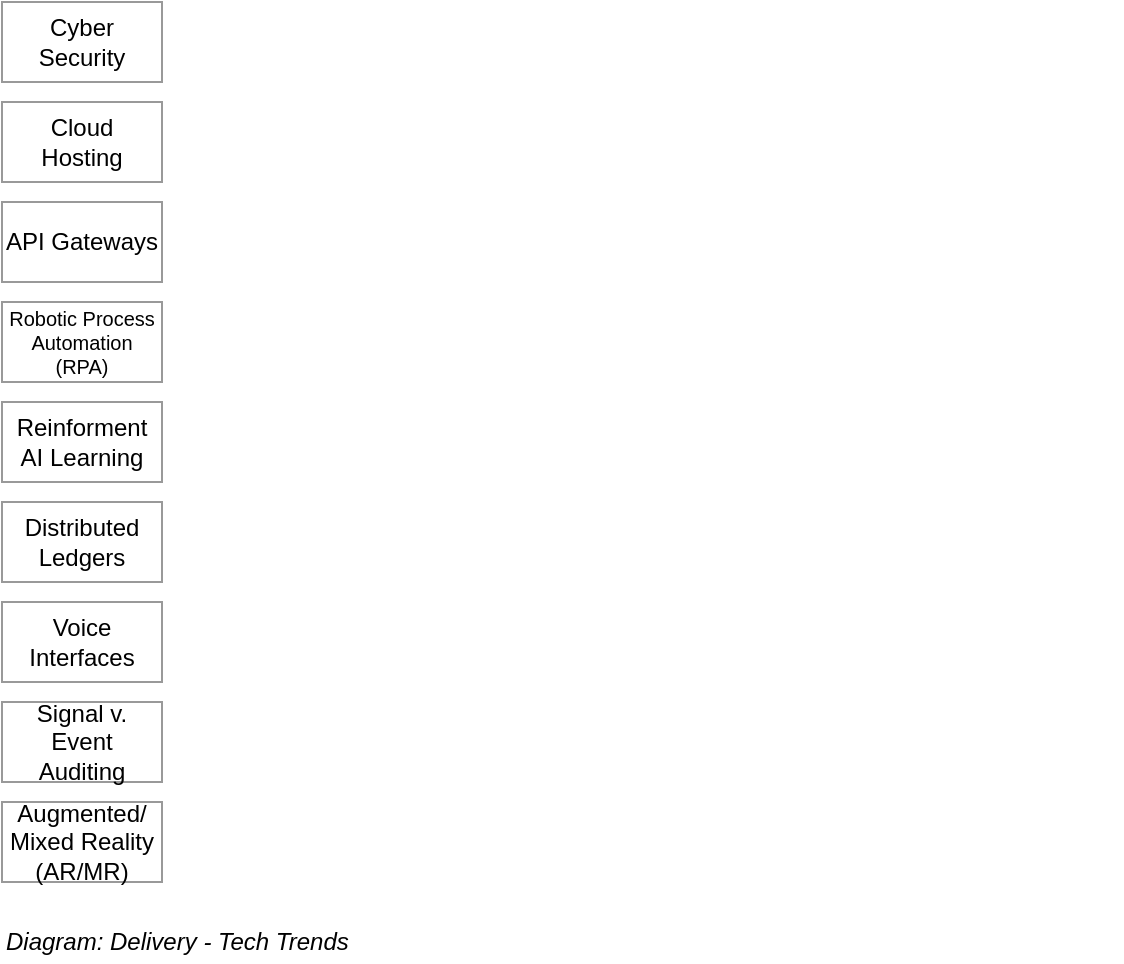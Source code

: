 <mxfile version="17.5.0" type="google"><diagram id="MPJnIB8TL2AudDRNHYLG" name="Page-2"><mxGraphModel grid="1" page="1" gridSize="10" guides="1" tooltips="1" connect="1" arrows="1" fold="1" pageScale="1" pageWidth="827" pageHeight="1169" math="0" shadow="0"><root><mxCell id="oHXLZ_gUBbtefZ3BXZ_Q-0"/><mxCell id="oHXLZ_gUBbtefZ3BXZ_Q-1" parent="oHXLZ_gUBbtefZ3BXZ_Q-0"/><UserObject label="&lt;font style=&quot;font-size: 12px;&quot;&gt;Cloud &lt;br style=&quot;font-size: 12px;&quot;&gt;Hosting&lt;br style=&quot;font-size: 12px;&quot;&gt;&lt;/font&gt;" id="oHXLZ_gUBbtefZ3BXZ_Q-2"><mxCell style="rounded=0;whiteSpace=wrap;html=1;fillColor=none;fontSize=12;align=center;horizontal=1;verticalAlign=middle;container=0;absoluteArcSize=1;recursiveResize=0;shadow=0;strokeColor=#999999;glass=0;" vertex="1" parent="oHXLZ_gUBbtefZ3BXZ_Q-1"><mxGeometry x="120" y="250" width="80" height="40" as="geometry"/></mxCell></UserObject><UserObject label="&lt;font style=&quot;font-size: 12px;&quot;&gt;Voice Interfaces&lt;br style=&quot;font-size: 12px;&quot;&gt;&lt;/font&gt;" id="oHXLZ_gUBbtefZ3BXZ_Q-3"><mxCell style="rounded=0;whiteSpace=wrap;html=1;fillColor=none;fontSize=12;align=center;horizontal=1;verticalAlign=middle;container=0;absoluteArcSize=1;recursiveResize=0;shadow=0;strokeColor=#999999;glass=0;" vertex="1" parent="oHXLZ_gUBbtefZ3BXZ_Q-1"><mxGeometry x="120" y="500" width="80" height="40" as="geometry"/></mxCell></UserObject><UserObject label="&lt;font style=&quot;font-size: 10px;&quot;&gt;Robotic Process &lt;/font&gt;&lt;font style=&quot;font-size: 10px;&quot;&gt;&lt;font style=&quot;font-size: 10px;&quot;&gt;Automation (RPA)&lt;/font&gt;&lt;br style=&quot;font-size: 10px;&quot;&gt;&lt;/font&gt;" id="oHXLZ_gUBbtefZ3BXZ_Q-4"><mxCell style="rounded=0;whiteSpace=wrap;html=1;fillColor=none;fontSize=10;align=center;horizontal=1;verticalAlign=middle;container=0;absoluteArcSize=1;recursiveResize=0;shadow=0;strokeColor=#999999;glass=0;" vertex="1" parent="oHXLZ_gUBbtefZ3BXZ_Q-1"><mxGeometry x="120" y="350" width="80" height="40" as="geometry"/></mxCell></UserObject><UserObject label="&lt;font style=&quot;font-size: 12px;&quot;&gt;Cyber Security&lt;br style=&quot;font-size: 12px;&quot;&gt;&lt;/font&gt;" id="oHXLZ_gUBbtefZ3BXZ_Q-5"><mxCell style="rounded=0;whiteSpace=wrap;html=1;fillColor=none;fontSize=12;align=center;horizontal=1;verticalAlign=middle;container=0;absoluteArcSize=1;recursiveResize=0;shadow=0;strokeColor=#999999;glass=0;" vertex="1" parent="oHXLZ_gUBbtefZ3BXZ_Q-1"><mxGeometry x="120" y="200" width="80" height="40" as="geometry"/></mxCell></UserObject><UserObject label="&lt;font style=&quot;font-size: 12px;&quot;&gt;API Gateways&lt;br style=&quot;font-size: 12px;&quot;&gt;&lt;/font&gt;" id="oHXLZ_gUBbtefZ3BXZ_Q-6"><mxCell style="rounded=0;whiteSpace=wrap;html=1;fillColor=none;fontSize=12;align=center;horizontal=1;verticalAlign=middle;container=0;absoluteArcSize=1;recursiveResize=0;shadow=0;strokeColor=#999999;glass=0;" vertex="1" parent="oHXLZ_gUBbtefZ3BXZ_Q-1"><mxGeometry x="120" y="300" width="80" height="40" as="geometry"/></mxCell></UserObject><UserObject label="&lt;font style=&quot;font-size: 12px;&quot;&gt;Signal v. Event&lt;br style=&quot;font-size: 12px;&quot;&gt;Auditing&lt;br style=&quot;font-size: 12px;&quot;&gt;&lt;/font&gt;" id="oHXLZ_gUBbtefZ3BXZ_Q-7"><mxCell style="rounded=0;whiteSpace=wrap;html=1;fillColor=none;fontSize=12;align=center;horizontal=1;verticalAlign=middle;container=0;absoluteArcSize=1;recursiveResize=0;shadow=0;strokeColor=#999999;glass=0;" vertex="1" parent="oHXLZ_gUBbtefZ3BXZ_Q-1"><mxGeometry x="120" y="550" width="80" height="40" as="geometry"/></mxCell></UserObject><UserObject label="&lt;font style=&quot;font-size: 12px;&quot;&gt;Augmented/&lt;br style=&quot;font-size: 12px;&quot;&gt;Mixed Reality (AR/MR)&lt;br style=&quot;font-size: 12px;&quot;&gt;&lt;/font&gt;" id="oHXLZ_gUBbtefZ3BXZ_Q-8"><mxCell style="rounded=0;whiteSpace=wrap;html=1;fillColor=none;fontSize=12;align=center;horizontal=1;verticalAlign=middle;container=0;absoluteArcSize=1;recursiveResize=0;shadow=0;strokeColor=#999999;glass=0;" vertex="1" parent="oHXLZ_gUBbtefZ3BXZ_Q-1"><mxGeometry x="120" y="600" width="80" height="40" as="geometry"/></mxCell></UserObject><UserObject label="&lt;font style=&quot;font-size: 12px;&quot;&gt;&lt;font style=&quot;font-size: 12px;&quot;&gt;Reinforment AI Learning&lt;/font&gt;&lt;br style=&quot;font-size: 12px;&quot;&gt;&lt;/font&gt;" id="oHXLZ_gUBbtefZ3BXZ_Q-9"><mxCell style="rounded=0;whiteSpace=wrap;html=1;fillColor=none;fontSize=12;align=center;horizontal=1;verticalAlign=middle;container=0;absoluteArcSize=1;recursiveResize=0;shadow=0;strokeColor=#999999;glass=0;" vertex="1" parent="oHXLZ_gUBbtefZ3BXZ_Q-1"><mxGeometry x="120" y="400" width="80" height="40" as="geometry"/></mxCell></UserObject><UserObject label="&lt;font style=&quot;font-size: 12px;&quot;&gt;Distributed Ledgers&lt;br style=&quot;font-size: 12px;&quot;&gt;&lt;/font&gt;" id="oHXLZ_gUBbtefZ3BXZ_Q-10"><mxCell style="rounded=0;whiteSpace=wrap;html=1;fillColor=none;fontSize=12;align=center;horizontal=1;verticalAlign=middle;container=0;absoluteArcSize=1;recursiveResize=0;shadow=0;strokeColor=#999999;glass=0;" vertex="1" parent="oHXLZ_gUBbtefZ3BXZ_Q-1"><mxGeometry x="120" y="450" width="80" height="40" as="geometry"/></mxCell></UserObject><mxCell id="oHXLZ_gUBbtefZ3BXZ_Q-11" value="&lt;font style=&quot;font-size: 12px&quot;&gt;Diagram: Delivery - Tech Trends&lt;/font&gt;" style="text;strokeColor=none;fillColor=none;html=1;fontSize=12;fontStyle=2;verticalAlign=middle;align=left;shadow=0;glass=0;comic=0;opacity=30;" vertex="1" parent="oHXLZ_gUBbtefZ3BXZ_Q-1"><mxGeometry x="120" y="660" width="560" height="20" as="geometry"/></mxCell></root></mxGraphModel></diagram></mxfile>
